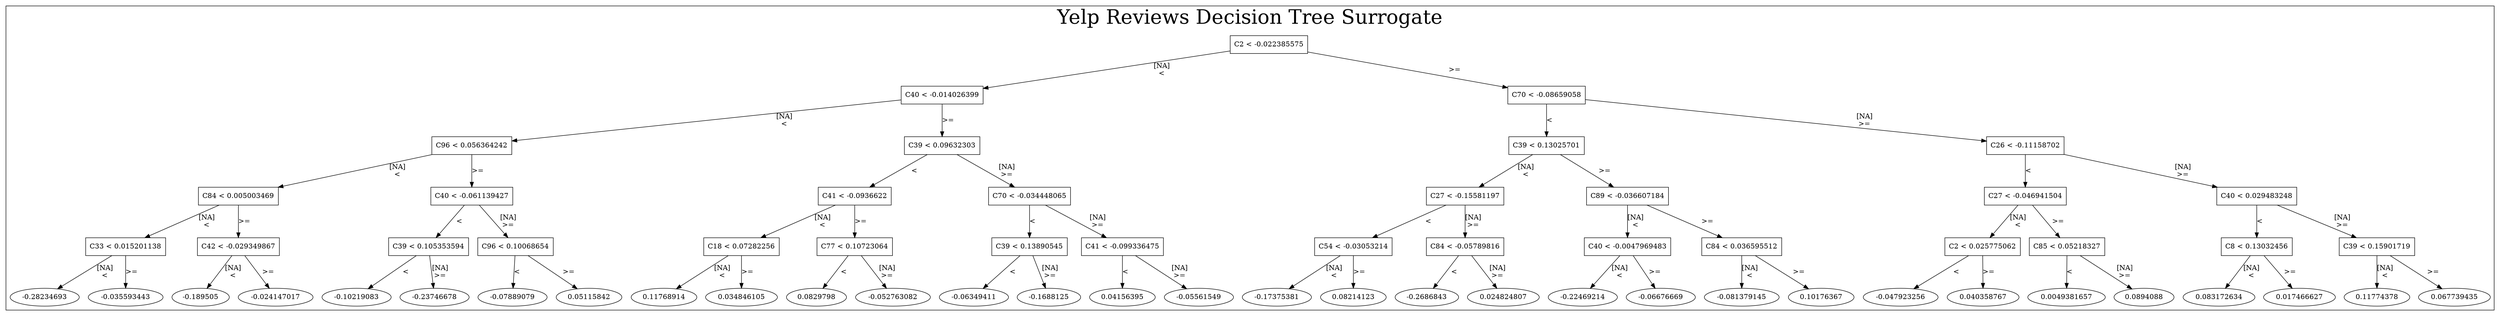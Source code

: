 /*
Generated by:
    http://https://github.com/h2oai/h2o-3/tree/master/h2o-genmodel/src/main/java/hex/genmodel/tools/PrintMojo.java
*/

/*
On a mac:

$ brew install graphviz
$ dot -Tpng file.gv -o file.png
$ open file.png
*/

digraph G {

subgraph cluster_0 {
/* Nodes */

/* Level 0 */
{
"SG_0_Node_0" [shape=box, fontsize=14, label="C2 < -0.022385575"]
}

/* Level 1 */
{
"SG_0_Node_1" [shape=box, fontsize=14, label="C40 < -0.014026399"]
"SG_0_Node_2" [shape=box, fontsize=14, label="C70 < -0.08659058"]
}

/* Level 2 */
{
"SG_0_Node_3" [shape=box, fontsize=14, label="C96 < 0.056364242"]
"SG_0_Node_4" [shape=box, fontsize=14, label="C39 < 0.09632303"]
"SG_0_Node_5" [shape=box, fontsize=14, label="C39 < 0.13025701"]
"SG_0_Node_6" [shape=box, fontsize=14, label="C26 < -0.11158702"]
}

/* Level 3 */
{
"SG_0_Node_7" [shape=box, fontsize=14, label="C84 < 0.005003469"]
"SG_0_Node_8" [shape=box, fontsize=14, label="C40 < -0.061139427"]
"SG_0_Node_9" [shape=box, fontsize=14, label="C41 < -0.0936622"]
"SG_0_Node_10" [shape=box, fontsize=14, label="C70 < -0.034448065"]
"SG_0_Node_11" [shape=box, fontsize=14, label="C27 < -0.15581197"]
"SG_0_Node_12" [shape=box, fontsize=14, label="C89 < -0.036607184"]
"SG_0_Node_13" [shape=box, fontsize=14, label="C27 < -0.046941504"]
"SG_0_Node_14" [shape=box, fontsize=14, label="C40 < 0.029483248"]
}

/* Level 4 */
{
"SG_0_Node_15" [shape=box, fontsize=14, label="C33 < 0.015201138"]
"SG_0_Node_16" [shape=box, fontsize=14, label="C42 < -0.029349867"]
"SG_0_Node_17" [shape=box, fontsize=14, label="C39 < 0.105353594"]
"SG_0_Node_18" [shape=box, fontsize=14, label="C96 < 0.10068654"]
"SG_0_Node_19" [shape=box, fontsize=14, label="C18 < 0.07282256"]
"SG_0_Node_20" [shape=box, fontsize=14, label="C77 < 0.10723064"]
"SG_0_Node_21" [shape=box, fontsize=14, label="C39 < 0.13890545"]
"SG_0_Node_22" [shape=box, fontsize=14, label="C41 < -0.099336475"]
"SG_0_Node_23" [shape=box, fontsize=14, label="C54 < -0.03053214"]
"SG_0_Node_24" [shape=box, fontsize=14, label="C84 < -0.05789816"]
"SG_0_Node_25" [shape=box, fontsize=14, label="C40 < -0.0047969483"]
"SG_0_Node_26" [shape=box, fontsize=14, label="C84 < 0.036595512"]
"SG_0_Node_27" [shape=box, fontsize=14, label="C2 < 0.025775062"]
"SG_0_Node_28" [shape=box, fontsize=14, label="C85 < 0.05218327"]
"SG_0_Node_29" [shape=box, fontsize=14, label="C8 < 0.13032456"]
"SG_0_Node_30" [shape=box, fontsize=14, label="C39 < 0.15901719"]
}

/* Level 5 */
{
"SG_0_Node_63" [fontsize=14, label="-0.28234693"]
"SG_0_Node_64" [fontsize=14, label="-0.035593443"]
"SG_0_Node_65" [fontsize=14, label="-0.189505"]
"SG_0_Node_66" [fontsize=14, label="-0.024147017"]
"SG_0_Node_67" [fontsize=14, label="-0.10219083"]
"SG_0_Node_68" [fontsize=14, label="-0.23746678"]
"SG_0_Node_69" [fontsize=14, label="-0.07889079"]
"SG_0_Node_70" [fontsize=14, label="0.05115842"]
"SG_0_Node_71" [fontsize=14, label="0.11768914"]
"SG_0_Node_72" [fontsize=14, label="0.034846105"]
"SG_0_Node_73" [fontsize=14, label="0.0829798"]
"SG_0_Node_74" [fontsize=14, label="-0.052763082"]
"SG_0_Node_75" [fontsize=14, label="-0.06349411"]
"SG_0_Node_76" [fontsize=14, label="-0.1688125"]
"SG_0_Node_77" [fontsize=14, label="0.04156395"]
"SG_0_Node_78" [fontsize=14, label="-0.05561549"]
"SG_0_Node_79" [fontsize=14, label="-0.17375381"]
"SG_0_Node_80" [fontsize=14, label="0.08214123"]
"SG_0_Node_81" [fontsize=14, label="-0.2686843"]
"SG_0_Node_82" [fontsize=14, label="0.024824807"]
"SG_0_Node_83" [fontsize=14, label="-0.22469214"]
"SG_0_Node_84" [fontsize=14, label="-0.06676669"]
"SG_0_Node_85" [fontsize=14, label="-0.081379145"]
"SG_0_Node_86" [fontsize=14, label="0.10176367"]
"SG_0_Node_87" [fontsize=14, label="-0.047923256"]
"SG_0_Node_88" [fontsize=14, label="0.040358767"]
"SG_0_Node_89" [fontsize=14, label="0.0049381657"]
"SG_0_Node_90" [fontsize=14, label="0.0894088"]
"SG_0_Node_91" [fontsize=14, label="0.083172634"]
"SG_0_Node_92" [fontsize=14, label="0.017466627"]
"SG_0_Node_93" [fontsize=14, label="0.11774378"]
"SG_0_Node_94" [fontsize=14, label="0.067739435"]
}

/* Edges */
"SG_0_Node_0" -> "SG_0_Node_1" [fontsize=14, label="[NA]\n<\n"]
"SG_0_Node_0" -> "SG_0_Node_2" [fontsize=14, label=">=\n"]
"SG_0_Node_2" -> "SG_0_Node_5" [fontsize=14, label="<\n"]
"SG_0_Node_2" -> "SG_0_Node_6" [fontsize=14, label="[NA]\n>=\n"]
"SG_0_Node_6" -> "SG_0_Node_13" [fontsize=14, label="<\n"]
"SG_0_Node_6" -> "SG_0_Node_14" [fontsize=14, label="[NA]\n>=\n"]
"SG_0_Node_14" -> "SG_0_Node_29" [fontsize=14, label="<\n"]
"SG_0_Node_14" -> "SG_0_Node_30" [fontsize=14, label="[NA]\n>=\n"]
"SG_0_Node_30" -> "SG_0_Node_93" [fontsize=14, label="[NA]\n<\n"]
"SG_0_Node_30" -> "SG_0_Node_94" [fontsize=14, label=">=\n"]
"SG_0_Node_29" -> "SG_0_Node_91" [fontsize=14, label="[NA]\n<\n"]
"SG_0_Node_29" -> "SG_0_Node_92" [fontsize=14, label=">=\n"]
"SG_0_Node_13" -> "SG_0_Node_27" [fontsize=14, label="[NA]\n<\n"]
"SG_0_Node_13" -> "SG_0_Node_28" [fontsize=14, label=">=\n"]
"SG_0_Node_28" -> "SG_0_Node_89" [fontsize=14, label="<\n"]
"SG_0_Node_28" -> "SG_0_Node_90" [fontsize=14, label="[NA]\n>=\n"]
"SG_0_Node_27" -> "SG_0_Node_87" [fontsize=14, label="<\n"]
"SG_0_Node_27" -> "SG_0_Node_88" [fontsize=14, label=">=\n"]
"SG_0_Node_5" -> "SG_0_Node_11" [fontsize=14, label="[NA]\n<\n"]
"SG_0_Node_5" -> "SG_0_Node_12" [fontsize=14, label=">=\n"]
"SG_0_Node_12" -> "SG_0_Node_25" [fontsize=14, label="[NA]\n<\n"]
"SG_0_Node_12" -> "SG_0_Node_26" [fontsize=14, label=">=\n"]
"SG_0_Node_26" -> "SG_0_Node_85" [fontsize=14, label="[NA]\n<\n"]
"SG_0_Node_26" -> "SG_0_Node_86" [fontsize=14, label=">=\n"]
"SG_0_Node_25" -> "SG_0_Node_83" [fontsize=14, label="[NA]\n<\n"]
"SG_0_Node_25" -> "SG_0_Node_84" [fontsize=14, label=">=\n"]
"SG_0_Node_11" -> "SG_0_Node_23" [fontsize=14, label="<\n"]
"SG_0_Node_11" -> "SG_0_Node_24" [fontsize=14, label="[NA]\n>=\n"]
"SG_0_Node_24" -> "SG_0_Node_81" [fontsize=14, label="<\n"]
"SG_0_Node_24" -> "SG_0_Node_82" [fontsize=14, label="[NA]\n>=\n"]
"SG_0_Node_23" -> "SG_0_Node_79" [fontsize=14, label="[NA]\n<\n"]
"SG_0_Node_23" -> "SG_0_Node_80" [fontsize=14, label=">=\n"]
"SG_0_Node_1" -> "SG_0_Node_3" [fontsize=14, label="[NA]\n<\n"]
"SG_0_Node_1" -> "SG_0_Node_4" [fontsize=14, label=">=\n"]
"SG_0_Node_4" -> "SG_0_Node_9" [fontsize=14, label="<\n"]
"SG_0_Node_4" -> "SG_0_Node_10" [fontsize=14, label="[NA]\n>=\n"]
"SG_0_Node_10" -> "SG_0_Node_21" [fontsize=14, label="<\n"]
"SG_0_Node_10" -> "SG_0_Node_22" [fontsize=14, label="[NA]\n>=\n"]
"SG_0_Node_22" -> "SG_0_Node_77" [fontsize=14, label="<\n"]
"SG_0_Node_22" -> "SG_0_Node_78" [fontsize=14, label="[NA]\n>=\n"]
"SG_0_Node_21" -> "SG_0_Node_75" [fontsize=14, label="<\n"]
"SG_0_Node_21" -> "SG_0_Node_76" [fontsize=14, label="[NA]\n>=\n"]
"SG_0_Node_9" -> "SG_0_Node_19" [fontsize=14, label="[NA]\n<\n"]
"SG_0_Node_9" -> "SG_0_Node_20" [fontsize=14, label=">=\n"]
"SG_0_Node_20" -> "SG_0_Node_73" [fontsize=14, label="<\n"]
"SG_0_Node_20" -> "SG_0_Node_74" [fontsize=14, label="[NA]\n>=\n"]
"SG_0_Node_19" -> "SG_0_Node_71" [fontsize=14, label="[NA]\n<\n"]
"SG_0_Node_19" -> "SG_0_Node_72" [fontsize=14, label=">=\n"]
"SG_0_Node_3" -> "SG_0_Node_7" [fontsize=14, label="[NA]\n<\n"]
"SG_0_Node_3" -> "SG_0_Node_8" [fontsize=14, label=">=\n"]
"SG_0_Node_8" -> "SG_0_Node_17" [fontsize=14, label="<\n"]
"SG_0_Node_8" -> "SG_0_Node_18" [fontsize=14, label="[NA]\n>=\n"]
"SG_0_Node_18" -> "SG_0_Node_69" [fontsize=14, label="<\n"]
"SG_0_Node_18" -> "SG_0_Node_70" [fontsize=14, label=">=\n"]
"SG_0_Node_17" -> "SG_0_Node_67" [fontsize=14, label="<\n"]
"SG_0_Node_17" -> "SG_0_Node_68" [fontsize=14, label="[NA]\n>=\n"]
"SG_0_Node_7" -> "SG_0_Node_15" [fontsize=14, label="[NA]\n<\n"]
"SG_0_Node_7" -> "SG_0_Node_16" [fontsize=14, label=">=\n"]
"SG_0_Node_16" -> "SG_0_Node_65" [fontsize=14, label="[NA]\n<\n"]
"SG_0_Node_16" -> "SG_0_Node_66" [fontsize=14, label=">=\n"]
"SG_0_Node_15" -> "SG_0_Node_63" [fontsize=14, label="[NA]\n<\n"]
"SG_0_Node_15" -> "SG_0_Node_64" [fontsize=14, label=">=\n"]

fontsize=40
label="Yelp Reviews Decision Tree Surrogate"
}

}

